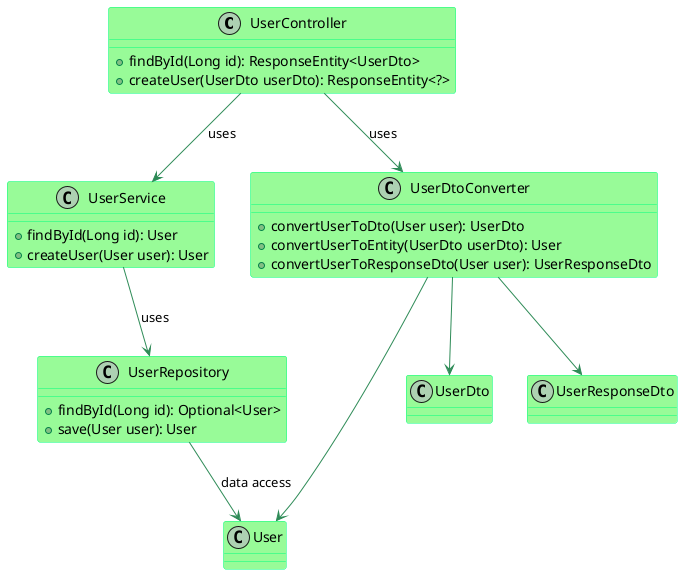 @startuml
!define SPRING
skinparam class {
    BackgroundColor PaleGreen
    ArrowColor SeaGreen
    BorderColor SpringGreen
}

class UserController {
    + findById(Long id): ResponseEntity<UserDto>
    + createUser(UserDto userDto): ResponseEntity<?>
}

class UserService {
    + findById(Long id): User
    + createUser(User user): User
}

class UserRepository {
    + findById(Long id): Optional<User>
    + save(User user): User
}

class UserDtoConverter {
    + convertUserToDto(User user): UserDto
    + convertUserToEntity(UserDto userDto): User
    + convertUserToResponseDto(User user): UserResponseDto
}

class User
class UserDto
class UserResponseDto

UserController --> UserService : uses
UserService --> UserRepository : uses
UserController --> UserDtoConverter : uses
UserDtoConverter --> User
UserDtoConverter --> UserDto
UserDtoConverter --> UserResponseDto
UserRepository --> User : data access
@enduml
